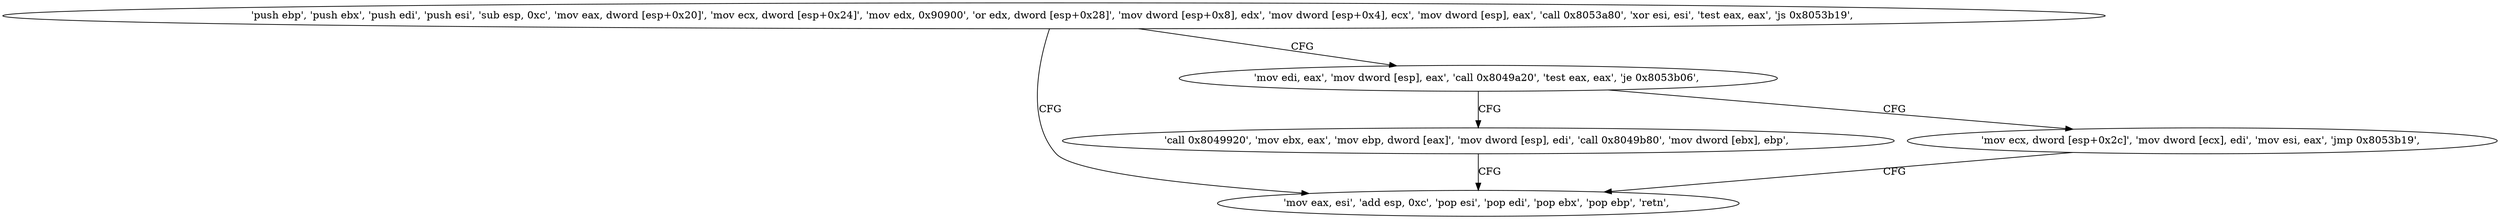 digraph "func" {
"134560448" [label = "'push ebp', 'push ebx', 'push edi', 'push esi', 'sub esp, 0xc', 'mov eax, dword [esp+0x20]', 'mov ecx, dword [esp+0x24]', 'mov edx, 0x90900', 'or edx, dword [esp+0x28]', 'mov dword [esp+0x8], edx', 'mov dword [esp+0x4], ecx', 'mov dword [esp], eax', 'call 0x8053a80', 'xor esi, esi', 'test eax, eax', 'js 0x8053b19', " ]
"134560537" [label = "'mov eax, esi', 'add esp, 0xc', 'pop esi', 'pop edi', 'pop ebx', 'pop ebp', 'retn', " ]
"134560494" [label = "'mov edi, eax', 'mov dword [esp], eax', 'call 0x8049a20', 'test eax, eax', 'je 0x8053b06', " ]
"134560518" [label = "'call 0x8049920', 'mov ebx, eax', 'mov ebp, dword [eax]', 'mov dword [esp], edi', 'call 0x8049b80', 'mov dword [ebx], ebp', " ]
"134560508" [label = "'mov ecx, dword [esp+0x2c]', 'mov dword [ecx], edi', 'mov esi, eax', 'jmp 0x8053b19', " ]
"134560448" -> "134560537" [ label = "CFG" ]
"134560448" -> "134560494" [ label = "CFG" ]
"134560494" -> "134560518" [ label = "CFG" ]
"134560494" -> "134560508" [ label = "CFG" ]
"134560518" -> "134560537" [ label = "CFG" ]
"134560508" -> "134560537" [ label = "CFG" ]
}

